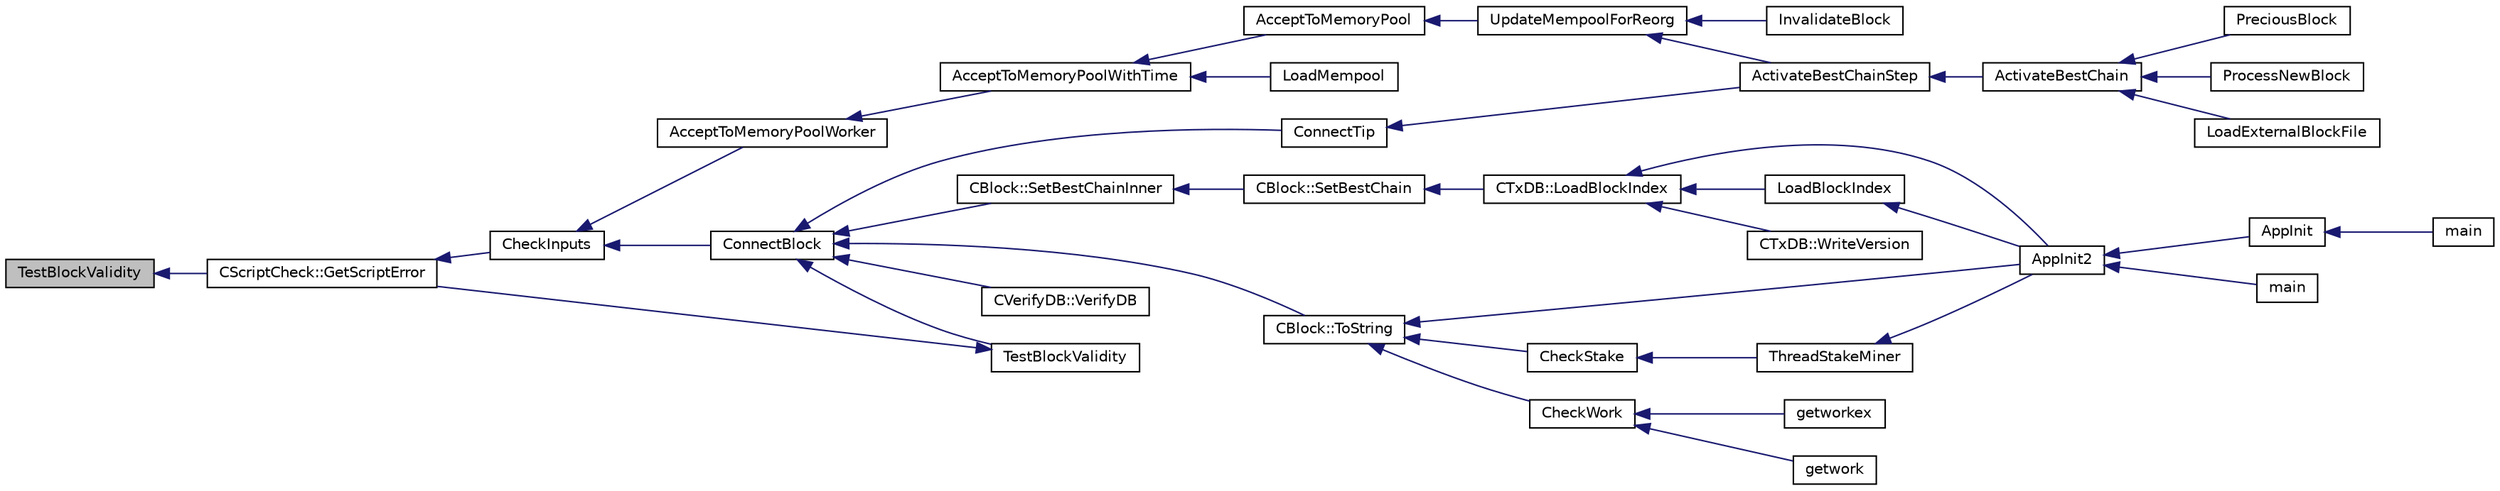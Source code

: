 digraph "TestBlockValidity"
{
  edge [fontname="Helvetica",fontsize="10",labelfontname="Helvetica",labelfontsize="10"];
  node [fontname="Helvetica",fontsize="10",shape=record];
  rankdir="LR";
  Node5765 [label="TestBlockValidity",height=0.2,width=0.4,color="black", fillcolor="grey75", style="filled", fontcolor="black"];
  Node5765 -> Node5766 [dir="back",color="midnightblue",fontsize="10",style="solid",fontname="Helvetica"];
  Node5766 [label="CScriptCheck::GetScriptError",height=0.2,width=0.4,color="black", fillcolor="white", style="filled",URL="$df/d12/class_c_script_check.html#a1340496c37e521c253606b5957173afd"];
  Node5766 -> Node5767 [dir="back",color="midnightblue",fontsize="10",style="solid",fontname="Helvetica"];
  Node5767 [label="CheckInputs",height=0.2,width=0.4,color="black", fillcolor="white", style="filled",URL="$dd/d7d/validation_8cpp.html#a48897c72856156ef5606fc27fe1954f3",tooltip="Check whether all inputs of this transaction are valid (no double spends, scripts & sigs..."];
  Node5767 -> Node5768 [dir="back",color="midnightblue",fontsize="10",style="solid",fontname="Helvetica"];
  Node5768 [label="AcceptToMemoryPoolWorker",height=0.2,width=0.4,color="black", fillcolor="white", style="filled",URL="$dd/d7d/validation_8cpp.html#a274b0623037c72315662a07ecf760176"];
  Node5768 -> Node5769 [dir="back",color="midnightblue",fontsize="10",style="solid",fontname="Helvetica"];
  Node5769 [label="AcceptToMemoryPoolWithTime",height=0.2,width=0.4,color="black", fillcolor="white", style="filled",URL="$dd/d7d/validation_8cpp.html#a7e5d2eb678cdda338b2dc803a2d4999f",tooltip="(try to) add transaction to memory pool with a specified acceptance time "];
  Node5769 -> Node5770 [dir="back",color="midnightblue",fontsize="10",style="solid",fontname="Helvetica"];
  Node5770 [label="AcceptToMemoryPool",height=0.2,width=0.4,color="black", fillcolor="white", style="filled",URL="$db/d38/validation_8h.html#a25cdf856fb2107e0e96fd6bf4c0619cb",tooltip="(try to) add transaction to memory pool plTxnReplaced will be appended to with all transactions repla..."];
  Node5770 -> Node5771 [dir="back",color="midnightblue",fontsize="10",style="solid",fontname="Helvetica"];
  Node5771 [label="UpdateMempoolForReorg",height=0.2,width=0.4,color="black", fillcolor="white", style="filled",URL="$dd/d7d/validation_8cpp.html#aaa1204b724d7b62f09ef22df4c6a592d"];
  Node5771 -> Node5772 [dir="back",color="midnightblue",fontsize="10",style="solid",fontname="Helvetica"];
  Node5772 [label="ActivateBestChainStep",height=0.2,width=0.4,color="black", fillcolor="white", style="filled",URL="$dd/d7d/validation_8cpp.html#a4e2b817360d39dc766271f51fc146c96",tooltip="Try to make some progress towards making pindexMostWork the active block. "];
  Node5772 -> Node5773 [dir="back",color="midnightblue",fontsize="10",style="solid",fontname="Helvetica"];
  Node5773 [label="ActivateBestChain",height=0.2,width=0.4,color="black", fillcolor="white", style="filled",URL="$db/d38/validation_8h.html#a81d9ced51eb72d4df66abddb00318b64",tooltip="Find the best known block, and make it the tip of the block chain. "];
  Node5773 -> Node5774 [dir="back",color="midnightblue",fontsize="10",style="solid",fontname="Helvetica"];
  Node5774 [label="PreciousBlock",height=0.2,width=0.4,color="black", fillcolor="white", style="filled",URL="$db/d38/validation_8h.html#a04e493dc156338a1b2f457f7a7feaaa9",tooltip="Mark a block as precious and reorganize. "];
  Node5773 -> Node5775 [dir="back",color="midnightblue",fontsize="10",style="solid",fontname="Helvetica"];
  Node5775 [label="ProcessNewBlock",height=0.2,width=0.4,color="black", fillcolor="white", style="filled",URL="$db/d38/validation_8h.html#a290fce59049c0951b8eb73f0129bf6f0",tooltip="Process an incoming block. "];
  Node5773 -> Node5776 [dir="back",color="midnightblue",fontsize="10",style="solid",fontname="Helvetica"];
  Node5776 [label="LoadExternalBlockFile",height=0.2,width=0.4,color="black", fillcolor="white", style="filled",URL="$db/d38/validation_8h.html#a2233339a13d09038cf2e46f4d0144be4",tooltip="Import blocks from an external file. "];
  Node5771 -> Node5777 [dir="back",color="midnightblue",fontsize="10",style="solid",fontname="Helvetica"];
  Node5777 [label="InvalidateBlock",height=0.2,width=0.4,color="black", fillcolor="white", style="filled",URL="$db/d38/validation_8h.html#adf70cddb5b3b3218a7f22da08dc4a456",tooltip="Mark a block as invalid. "];
  Node5769 -> Node5778 [dir="back",color="midnightblue",fontsize="10",style="solid",fontname="Helvetica"];
  Node5778 [label="LoadMempool",height=0.2,width=0.4,color="black", fillcolor="white", style="filled",URL="$db/d38/validation_8h.html#adea951730b49ef41e5390df5be8d3f1b",tooltip="Load the mempool from disk. "];
  Node5767 -> Node5779 [dir="back",color="midnightblue",fontsize="10",style="solid",fontname="Helvetica"];
  Node5779 [label="ConnectBlock",height=0.2,width=0.4,color="black", fillcolor="white", style="filled",URL="$dd/d7d/validation_8cpp.html#afafbb35ee38b98e832fcb8b159942055",tooltip="Apply the effects of this block (with given index) on the UTXO set represented by coins..."];
  Node5779 -> Node5780 [dir="back",color="midnightblue",fontsize="10",style="solid",fontname="Helvetica"];
  Node5780 [label="CBlock::SetBestChainInner",height=0.2,width=0.4,color="black", fillcolor="white", style="filled",URL="$d3/d51/class_c_block.html#a82c90ccbecf89a38ff56d8429514e2c2"];
  Node5780 -> Node5781 [dir="back",color="midnightblue",fontsize="10",style="solid",fontname="Helvetica"];
  Node5781 [label="CBlock::SetBestChain",height=0.2,width=0.4,color="black", fillcolor="white", style="filled",URL="$d3/d51/class_c_block.html#a6e308b2d75d1cfc4a75eda36feb60ca1"];
  Node5781 -> Node5782 [dir="back",color="midnightblue",fontsize="10",style="solid",fontname="Helvetica"];
  Node5782 [label="CTxDB::LoadBlockIndex",height=0.2,width=0.4,color="black", fillcolor="white", style="filled",URL="$d9/d8d/class_c_tx_d_b.html#abcb9df0821d996f811f6604b452a26a0"];
  Node5782 -> Node5783 [dir="back",color="midnightblue",fontsize="10",style="solid",fontname="Helvetica"];
  Node5783 [label="AppInit2",height=0.2,width=0.4,color="black", fillcolor="white", style="filled",URL="$d8/dc0/init_8h.html#a1a4c1bfbf6ba1db77e988b89b9cadfd3",tooltip="Initialize ion. "];
  Node5783 -> Node5784 [dir="back",color="midnightblue",fontsize="10",style="solid",fontname="Helvetica"];
  Node5784 [label="AppInit",height=0.2,width=0.4,color="black", fillcolor="white", style="filled",URL="$d4/d35/iond_8cpp.html#ac59316b767e6984e1285f0531275286b"];
  Node5784 -> Node5785 [dir="back",color="midnightblue",fontsize="10",style="solid",fontname="Helvetica"];
  Node5785 [label="main",height=0.2,width=0.4,color="black", fillcolor="white", style="filled",URL="$d4/d35/iond_8cpp.html#a0ddf1224851353fc92bfbff6f499fa97"];
  Node5783 -> Node5786 [dir="back",color="midnightblue",fontsize="10",style="solid",fontname="Helvetica"];
  Node5786 [label="main",height=0.2,width=0.4,color="black", fillcolor="white", style="filled",URL="$d5/d2d/ion_8cpp.html#a0ddf1224851353fc92bfbff6f499fa97"];
  Node5782 -> Node5787 [dir="back",color="midnightblue",fontsize="10",style="solid",fontname="Helvetica"];
  Node5787 [label="LoadBlockIndex",height=0.2,width=0.4,color="black", fillcolor="white", style="filled",URL="$d4/dbf/main_8h.html#a367f303d34b8a5501ac4d77bebab578c"];
  Node5787 -> Node5783 [dir="back",color="midnightblue",fontsize="10",style="solid",fontname="Helvetica"];
  Node5782 -> Node5788 [dir="back",color="midnightblue",fontsize="10",style="solid",fontname="Helvetica"];
  Node5788 [label="CTxDB::WriteVersion",height=0.2,width=0.4,color="black", fillcolor="white", style="filled",URL="$d9/d8d/class_c_tx_d_b.html#aa30dbf235b1c229896097e1eb1ea9520"];
  Node5779 -> Node5789 [dir="back",color="midnightblue",fontsize="10",style="solid",fontname="Helvetica"];
  Node5789 [label="CBlock::ToString",height=0.2,width=0.4,color="black", fillcolor="white", style="filled",URL="$d3/d51/class_c_block.html#a0e8a98f10831c00ae76b3a831c4804e5"];
  Node5789 -> Node5783 [dir="back",color="midnightblue",fontsize="10",style="solid",fontname="Helvetica"];
  Node5789 -> Node5790 [dir="back",color="midnightblue",fontsize="10",style="solid",fontname="Helvetica"];
  Node5790 [label="CheckWork",height=0.2,width=0.4,color="black", fillcolor="white", style="filled",URL="$de/d13/miner_8h.html#aadd8a05aa6d8fae1c0f4daa5e971a12a",tooltip="Check mined proof-of-work block. "];
  Node5790 -> Node5791 [dir="back",color="midnightblue",fontsize="10",style="solid",fontname="Helvetica"];
  Node5791 [label="getworkex",height=0.2,width=0.4,color="black", fillcolor="white", style="filled",URL="$d4/ddd/rpcmining_8cpp.html#aa40f86dc468a3f2ef4a3bba99e20a069"];
  Node5790 -> Node5792 [dir="back",color="midnightblue",fontsize="10",style="solid",fontname="Helvetica"];
  Node5792 [label="getwork",height=0.2,width=0.4,color="black", fillcolor="white", style="filled",URL="$d4/ddd/rpcmining_8cpp.html#a356be62c93d38267a7da9e1cb644d547"];
  Node5789 -> Node5793 [dir="back",color="midnightblue",fontsize="10",style="solid",fontname="Helvetica"];
  Node5793 [label="CheckStake",height=0.2,width=0.4,color="black", fillcolor="white", style="filled",URL="$de/d13/miner_8h.html#a68be4bcfa03b86095641eac5ca996fed",tooltip="Check mined proof-of-stake block. "];
  Node5793 -> Node5794 [dir="back",color="midnightblue",fontsize="10",style="solid",fontname="Helvetica"];
  Node5794 [label="ThreadStakeMiner",height=0.2,width=0.4,color="black", fillcolor="white", style="filled",URL="$d6/de3/miner_8cpp.html#a31faece5ef0e403969b3d3debd79b352"];
  Node5794 -> Node5783 [dir="back",color="midnightblue",fontsize="10",style="solid",fontname="Helvetica"];
  Node5779 -> Node5795 [dir="back",color="midnightblue",fontsize="10",style="solid",fontname="Helvetica"];
  Node5795 [label="ConnectTip",height=0.2,width=0.4,color="black", fillcolor="white", style="filled",URL="$dd/d7d/validation_8cpp.html#a6aed3630ddc1f0822daf257250d4799a",tooltip="Connect a new block to chainActive. "];
  Node5795 -> Node5772 [dir="back",color="midnightblue",fontsize="10",style="solid",fontname="Helvetica"];
  Node5779 -> Node5796 [dir="back",color="midnightblue",fontsize="10",style="solid",fontname="Helvetica"];
  Node5796 [label="TestBlockValidity",height=0.2,width=0.4,color="black", fillcolor="white", style="filled",URL="$db/d38/validation_8h.html#a12c39e969c9077605ae8a91730fb78d3",tooltip="Check a block is completely valid from start to finish (only works on top of our current best block..."];
  Node5796 -> Node5766 [dir="back",color="midnightblue",fontsize="10",style="solid",fontname="Helvetica"];
  Node5779 -> Node5797 [dir="back",color="midnightblue",fontsize="10",style="solid",fontname="Helvetica"];
  Node5797 [label="CVerifyDB::VerifyDB",height=0.2,width=0.4,color="black", fillcolor="white", style="filled",URL="$d7/da0/class_c_verify_d_b.html#af12e07230f20d23cf01d417d0e785c49"];
}

